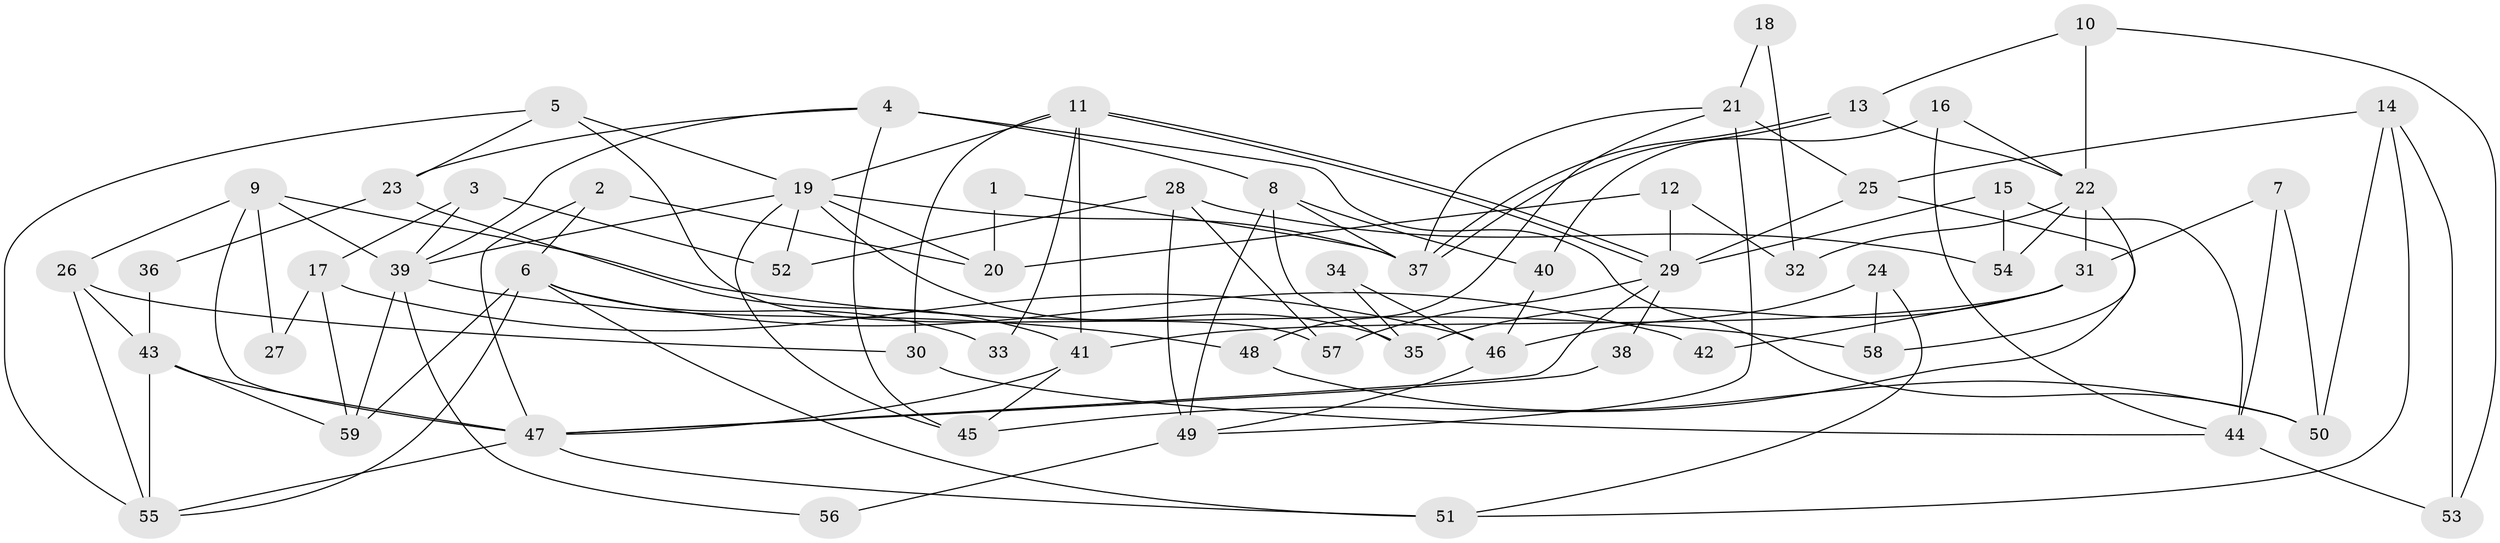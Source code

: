 // coarse degree distribution, {2: 0.20689655172413793, 9: 0.13793103448275862, 4: 0.10344827586206896, 7: 0.034482758620689655, 12: 0.034482758620689655, 3: 0.13793103448275862, 6: 0.10344827586206896, 11: 0.06896551724137931, 5: 0.1724137931034483}
// Generated by graph-tools (version 1.1) at 2025/18/03/04/25 18:18:35]
// undirected, 59 vertices, 118 edges
graph export_dot {
graph [start="1"]
  node [color=gray90,style=filled];
  1;
  2;
  3;
  4;
  5;
  6;
  7;
  8;
  9;
  10;
  11;
  12;
  13;
  14;
  15;
  16;
  17;
  18;
  19;
  20;
  21;
  22;
  23;
  24;
  25;
  26;
  27;
  28;
  29;
  30;
  31;
  32;
  33;
  34;
  35;
  36;
  37;
  38;
  39;
  40;
  41;
  42;
  43;
  44;
  45;
  46;
  47;
  48;
  49;
  50;
  51;
  52;
  53;
  54;
  55;
  56;
  57;
  58;
  59;
  1 -- 20;
  1 -- 37;
  2 -- 47;
  2 -- 6;
  2 -- 20;
  3 -- 17;
  3 -- 39;
  3 -- 52;
  4 -- 23;
  4 -- 8;
  4 -- 39;
  4 -- 45;
  4 -- 50;
  5 -- 55;
  5 -- 19;
  5 -- 23;
  5 -- 57;
  6 -- 59;
  6 -- 55;
  6 -- 33;
  6 -- 42;
  6 -- 51;
  7 -- 50;
  7 -- 44;
  7 -- 31;
  8 -- 37;
  8 -- 35;
  8 -- 40;
  8 -- 49;
  9 -- 26;
  9 -- 39;
  9 -- 27;
  9 -- 47;
  9 -- 58;
  10 -- 13;
  10 -- 22;
  10 -- 53;
  11 -- 29;
  11 -- 29;
  11 -- 41;
  11 -- 19;
  11 -- 30;
  11 -- 33;
  12 -- 29;
  12 -- 20;
  12 -- 32;
  13 -- 22;
  13 -- 37;
  13 -- 37;
  14 -- 25;
  14 -- 51;
  14 -- 50;
  14 -- 53;
  15 -- 29;
  15 -- 54;
  15 -- 44;
  16 -- 22;
  16 -- 44;
  16 -- 40;
  17 -- 46;
  17 -- 59;
  17 -- 27;
  18 -- 21;
  18 -- 32;
  19 -- 52;
  19 -- 20;
  19 -- 35;
  19 -- 37;
  19 -- 39;
  19 -- 45;
  21 -- 48;
  21 -- 37;
  21 -- 25;
  21 -- 49;
  22 -- 58;
  22 -- 31;
  22 -- 32;
  22 -- 54;
  23 -- 41;
  23 -- 36;
  24 -- 51;
  24 -- 46;
  24 -- 58;
  25 -- 45;
  25 -- 29;
  26 -- 30;
  26 -- 43;
  26 -- 55;
  28 -- 57;
  28 -- 49;
  28 -- 52;
  28 -- 54;
  29 -- 38;
  29 -- 47;
  29 -- 57;
  30 -- 44;
  31 -- 41;
  31 -- 35;
  31 -- 42;
  34 -- 35;
  34 -- 46;
  36 -- 43;
  38 -- 47;
  39 -- 48;
  39 -- 56;
  39 -- 59;
  40 -- 46;
  41 -- 45;
  41 -- 47;
  43 -- 47;
  43 -- 55;
  43 -- 59;
  44 -- 53;
  46 -- 49;
  47 -- 51;
  47 -- 55;
  48 -- 50;
  49 -- 56;
}
